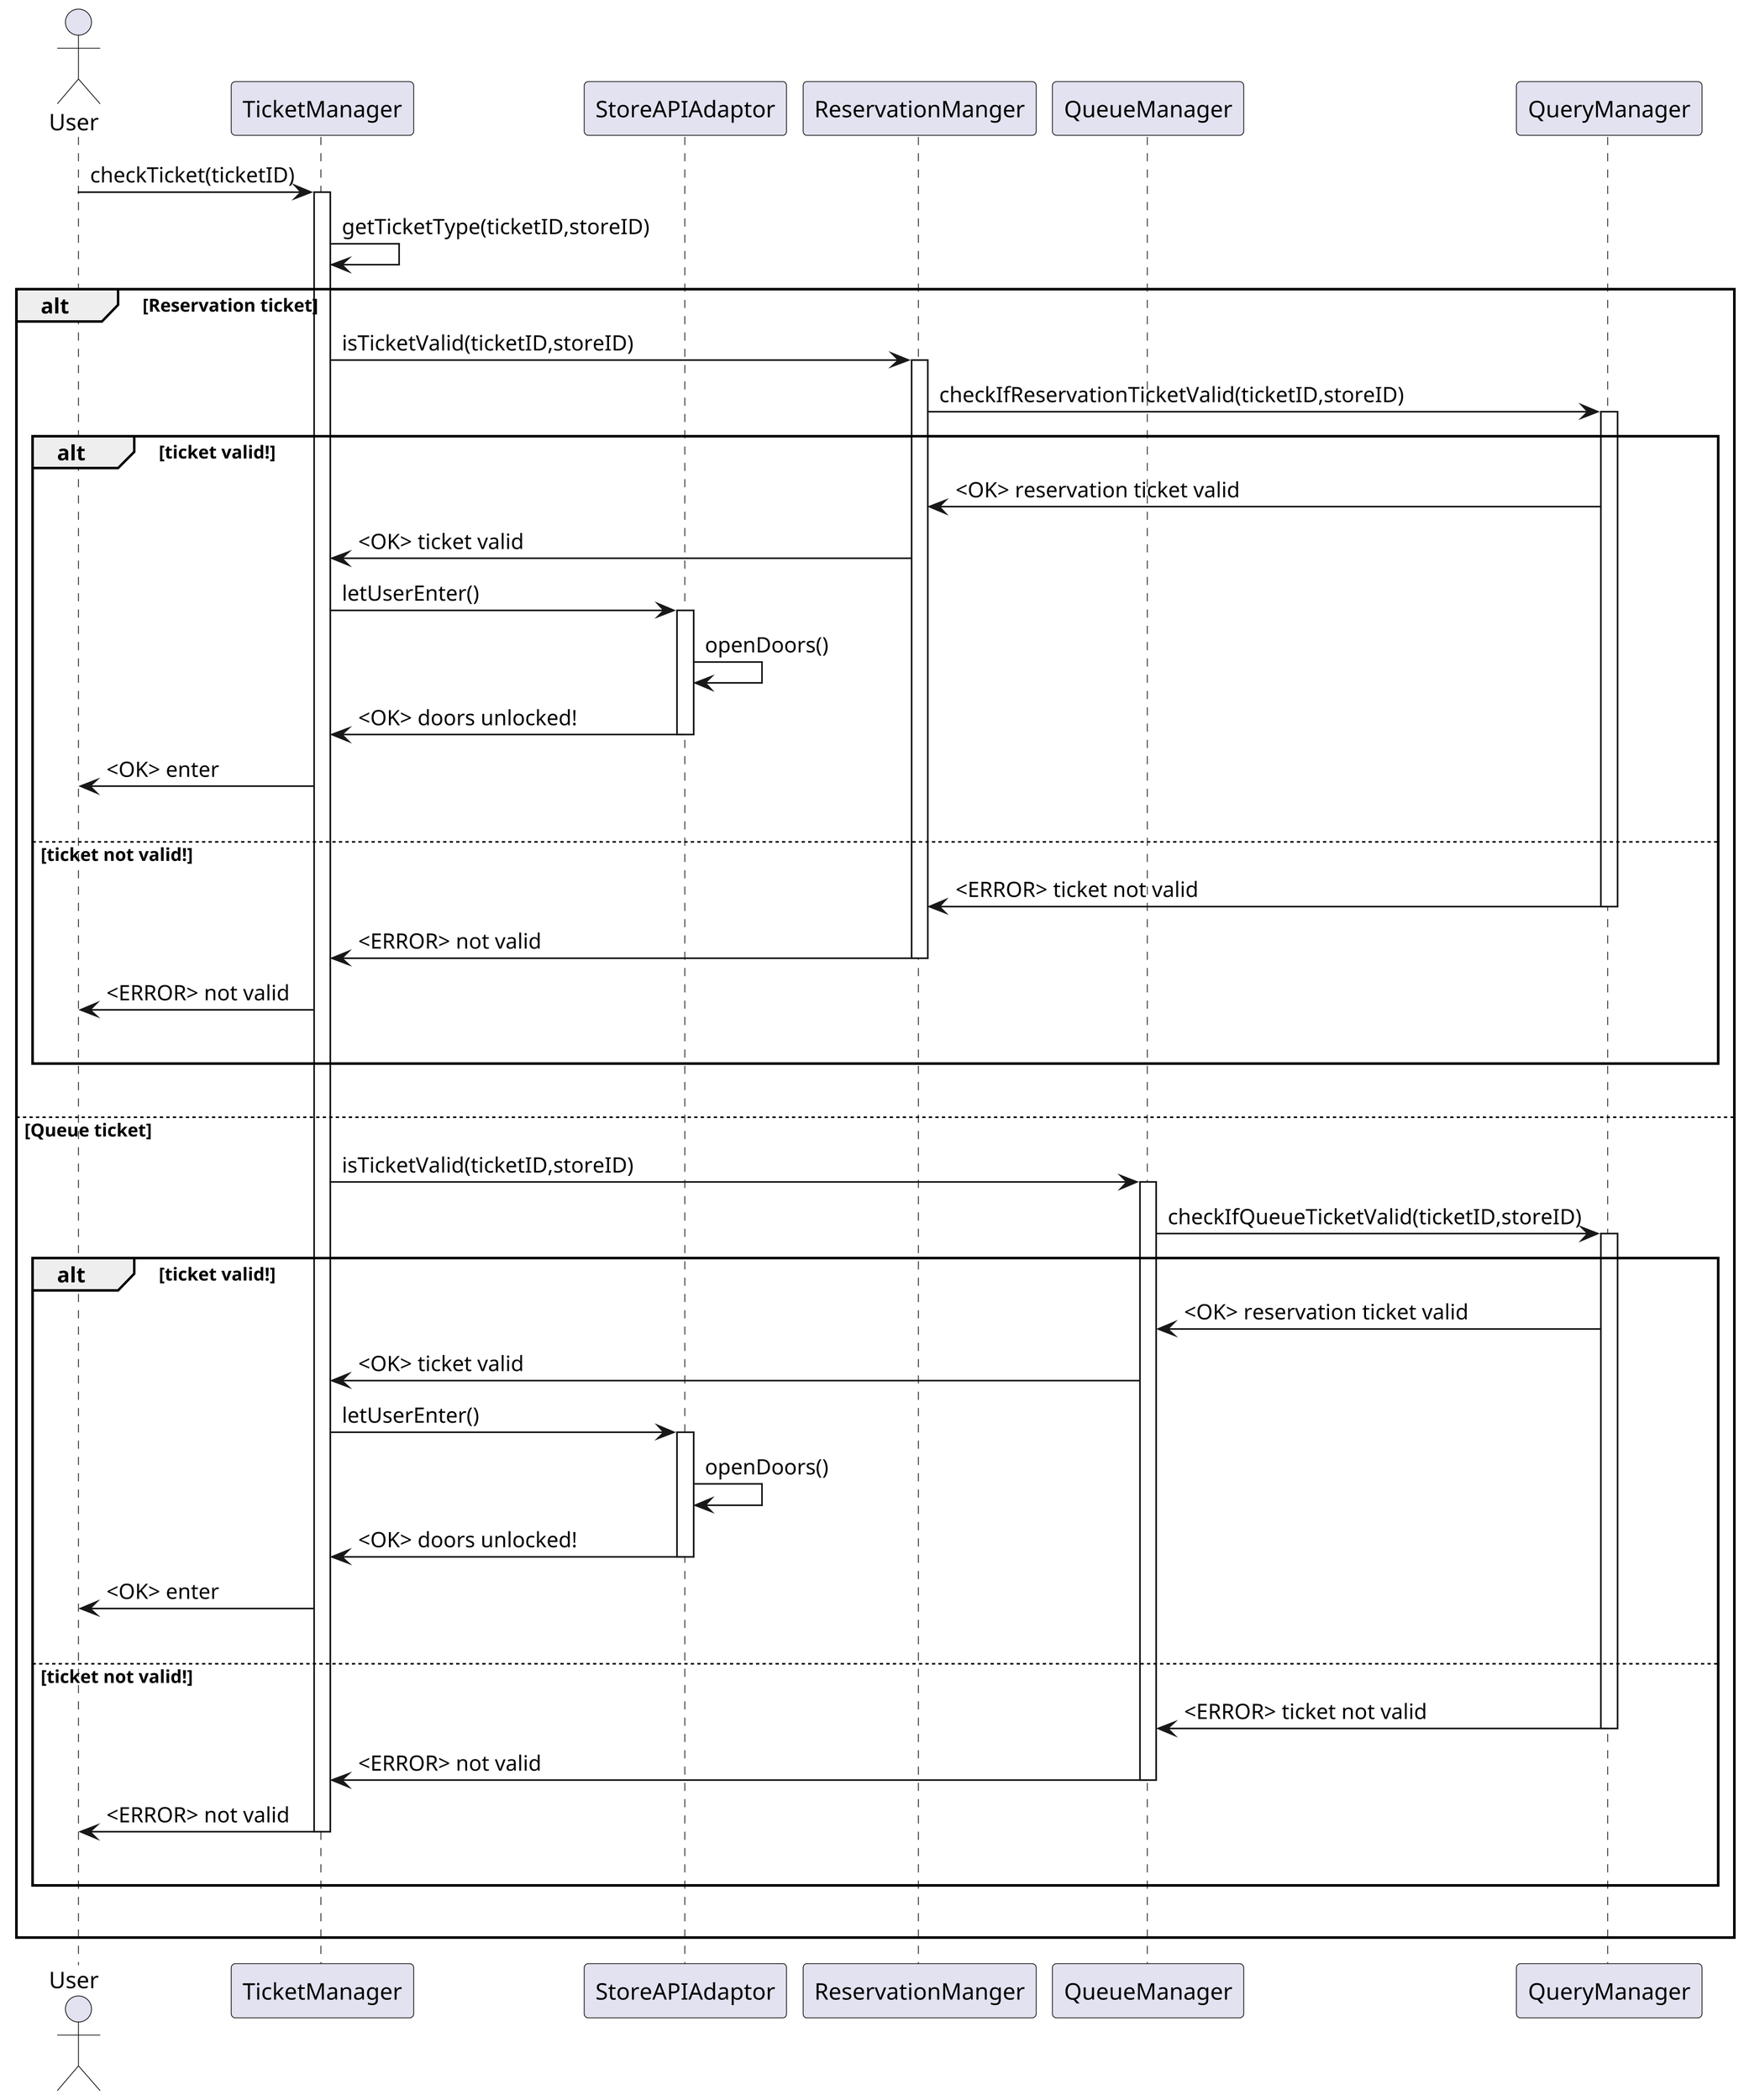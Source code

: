 @startuml seq_user_enters_store
skinparam {
   dpi 300
}

actor User as a
participant TicketManager as tm
participant StoreAPIAdaptor as api
participant ReservationManger as rm
participant QueueManager as queue
participant QueryManager as qm
'database DBMS as db

a->tm : checkTicket(ticketID)
activate tm
tm->tm : getTicketType(ticketID,storeID)

alt Reservation ticket
    tm->rm : isTicketValid(ticketID,storeID)
    activate rm 
    rm -> qm : checkIfReservationTicketValid(ticketID,storeID)
    activate qm
    'qm->db : queryStoreReservation(ticketID, storeID)
        alt ticket valid!
        'db->qm : <OK>
        qm->rm : <OK> reservation ticket valid
        rm->tm : <OK> ticket valid
        tm -> api : letUserEnter()
        activate api
        api->api : openDoors()
        api->tm : <OK> doors unlocked!
        deactivate api
        tm->a : <OK> enter
        |||
        else ticket not valid!
        'db->qm : <ERROR>
        qm->rm : <ERROR> ticket not valid
        deactivate qm
        rm->tm : <ERROR> not valid
        deactivate rm
        tm->a : <ERROR> not valid
        |||
        end
        |||
else Queue ticket
    tm->queue : isTicketValid(ticketID,storeID)
    activate queue 
    queue -> qm : checkIfQueueTicketValid(ticketID,storeID)
    activate qm
    'qm->db : queryStoreQueue(ticketID, storeID)
        alt ticket valid!
        'db->qm : <OK>
        qm->queue : <OK> reservation ticket valid
        queue->tm : <OK> ticket valid
        tm -> api : letUserEnter()
        activate api
        api->api : openDoors()
        api->tm : <OK> doors unlocked!
        deactivate api
        tm->a : <OK> enter
        |||
        else ticket not valid!
        'db->qm : <ERROR>
        qm->queue : <ERROR> ticket not valid
        deactivate qm
        queue->tm : <ERROR> not valid               
        deactivate queue
        tm->a : <ERROR> not valid
        deactivate tm
        |||
        end
    |||
end

@enduml